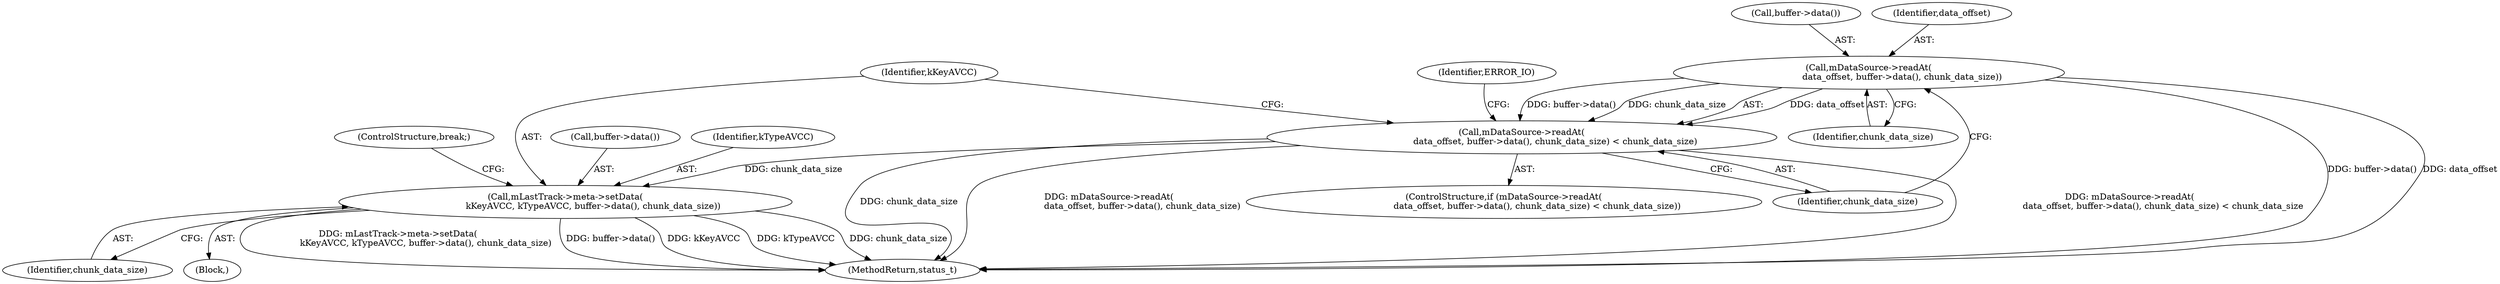digraph "0_Android_2674a7218eaa3c87f2ee26d26da5b9170e10f859@API" {
"1002148" [label="(Call,mDataSource->readAt(\n                        data_offset, buffer->data(), chunk_data_size))"];
"1002147" [label="(Call,mDataSource->readAt(\n                        data_offset, buffer->data(), chunk_data_size) < chunk_data_size)"];
"1002156" [label="(Call,mLastTrack->meta->setData(\n                    kKeyAVCC, kTypeAVCC, buffer->data(), chunk_data_size))"];
"1002150" [label="(Call,buffer->data())"];
"1002157" [label="(Identifier,kKeyAVCC)"];
"1002156" [label="(Call,mLastTrack->meta->setData(\n                    kKeyAVCC, kTypeAVCC, buffer->data(), chunk_data_size))"];
"1002159" [label="(Call,buffer->data())"];
"1002136" [label="(Block,)"];
"1002146" [label="(ControlStructure,if (mDataSource->readAt(\n                        data_offset, buffer->data(), chunk_data_size) < chunk_data_size))"];
"1002158" [label="(Identifier,kTypeAVCC)"];
"1002147" [label="(Call,mDataSource->readAt(\n                        data_offset, buffer->data(), chunk_data_size) < chunk_data_size)"];
"1002155" [label="(Identifier,ERROR_IO)"];
"1002149" [label="(Identifier,data_offset)"];
"1002148" [label="(Call,mDataSource->readAt(\n                        data_offset, buffer->data(), chunk_data_size))"];
"1002151" [label="(Identifier,chunk_data_size)"];
"1002152" [label="(Identifier,chunk_data_size)"];
"1002161" [label="(ControlStructure,break;)"];
"1002927" [label="(MethodReturn,status_t)"];
"1002160" [label="(Identifier,chunk_data_size)"];
"1002148" -> "1002147"  [label="AST: "];
"1002148" -> "1002151"  [label="CFG: "];
"1002149" -> "1002148"  [label="AST: "];
"1002150" -> "1002148"  [label="AST: "];
"1002151" -> "1002148"  [label="AST: "];
"1002152" -> "1002148"  [label="CFG: "];
"1002148" -> "1002927"  [label="DDG: buffer->data()"];
"1002148" -> "1002927"  [label="DDG: data_offset"];
"1002148" -> "1002147"  [label="DDG: data_offset"];
"1002148" -> "1002147"  [label="DDG: buffer->data()"];
"1002148" -> "1002147"  [label="DDG: chunk_data_size"];
"1002147" -> "1002146"  [label="AST: "];
"1002147" -> "1002152"  [label="CFG: "];
"1002152" -> "1002147"  [label="AST: "];
"1002155" -> "1002147"  [label="CFG: "];
"1002157" -> "1002147"  [label="CFG: "];
"1002147" -> "1002927"  [label="DDG: mDataSource->readAt(\n                        data_offset, buffer->data(), chunk_data_size) < chunk_data_size"];
"1002147" -> "1002927"  [label="DDG: chunk_data_size"];
"1002147" -> "1002927"  [label="DDG: mDataSource->readAt(\n                        data_offset, buffer->data(), chunk_data_size)"];
"1002147" -> "1002156"  [label="DDG: chunk_data_size"];
"1002156" -> "1002136"  [label="AST: "];
"1002156" -> "1002160"  [label="CFG: "];
"1002157" -> "1002156"  [label="AST: "];
"1002158" -> "1002156"  [label="AST: "];
"1002159" -> "1002156"  [label="AST: "];
"1002160" -> "1002156"  [label="AST: "];
"1002161" -> "1002156"  [label="CFG: "];
"1002156" -> "1002927"  [label="DDG: kTypeAVCC"];
"1002156" -> "1002927"  [label="DDG: chunk_data_size"];
"1002156" -> "1002927"  [label="DDG: mLastTrack->meta->setData(\n                    kKeyAVCC, kTypeAVCC, buffer->data(), chunk_data_size)"];
"1002156" -> "1002927"  [label="DDG: buffer->data()"];
"1002156" -> "1002927"  [label="DDG: kKeyAVCC"];
}
